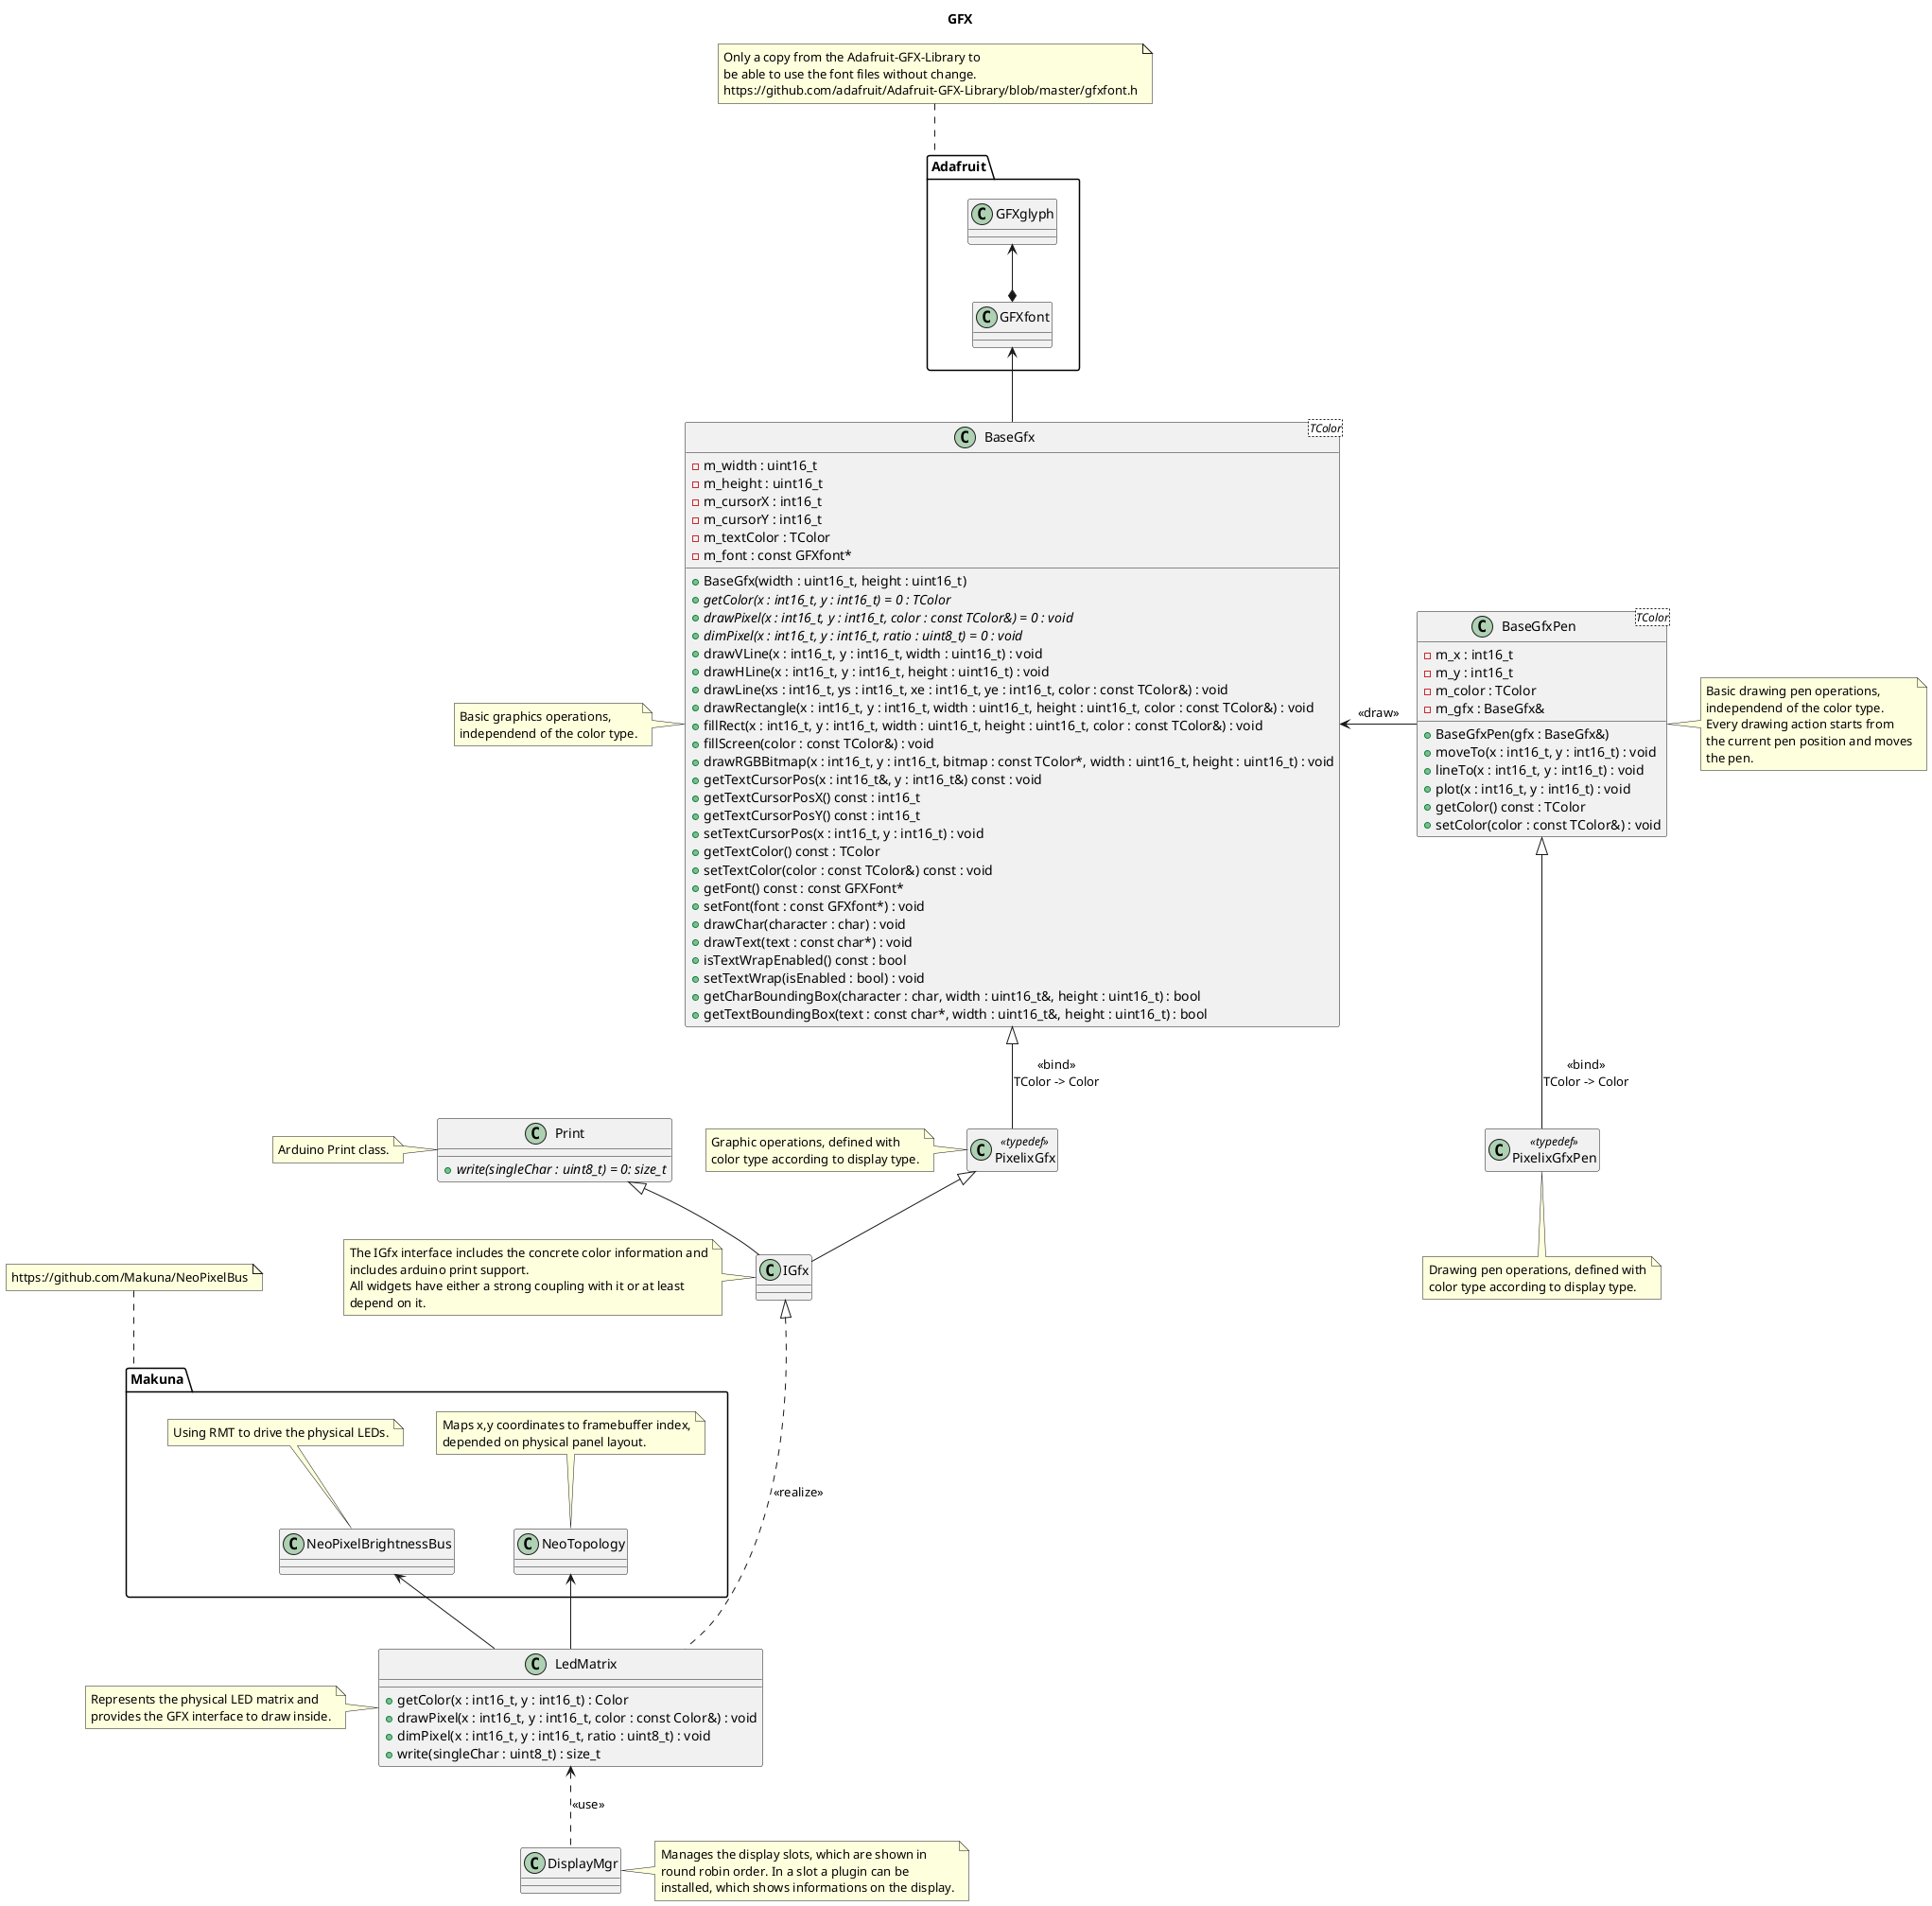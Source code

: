 @startuml

title GFX

package "Makuna" {
    class "NeoPixelBrightnessBus" as neoPixelBrightnessBus

    note top of neoPixelBrightnessBus
        Using RMT to drive the physical LEDs.
    end note

    class "NeoTopology" as neoTopology

    note top of neoTopology
        Maps x,y coordinates to framebuffer index,
        depended on physical panel layout.
    end note
}

note top of Makuna
    https://github.com/Makuna/NeoPixelBus
end note

package "Adafruit" {

    class "GFXglyph" as gfxGlyph
    class "GFXfont" as gfxFont

    gfxGlyph <--* gfxFont
}

note top of Adafruit
    Only a copy from the Adafruit-GFX-Library to
    be able to use the font files without change.
    https://github.com/adafruit/Adafruit-GFX-Library/blob/master/gfxfont.h
end note

class "BaseGfx<TColor>" as baseGfx {
    - m_width : uint16_t
    - m_height : uint16_t
    - m_cursorX : int16_t
    - m_cursorY : int16_t
    - m_textColor : TColor
    - m_font : const GFXfont*
    + BaseGfx(width : uint16_t, height : uint16_t)
    + {abstract} getColor(x : int16_t, y : int16_t) = 0 : TColor
    + {abstract} drawPixel(x : int16_t, y : int16_t, color : const TColor&) = 0 : void
    + {abstract} dimPixel(x : int16_t, y : int16_t, ratio : uint8_t) = 0 : void
    + drawVLine(x : int16_t, y : int16_t, width : uint16_t) : void
    + drawHLine(x : int16_t, y : int16_t, height : uint16_t) : void
    + drawLine(xs : int16_t, ys : int16_t, xe : int16_t, ye : int16_t, color : const TColor&) : void
    + drawRectangle(x : int16_t, y : int16_t, width : uint16_t, height : uint16_t, color : const TColor&) : void
    + fillRect(x : int16_t, y : int16_t, width : uint16_t, height : uint16_t, color : const TColor&) : void
    + fillScreen(color : const TColor&) : void
    + drawRGBBitmap(x : int16_t, y : int16_t, bitmap : const TColor*, width : uint16_t, height : uint16_t) : void
    + getTextCursorPos(x : int16_t&, y : int16_t&) const : void
    + getTextCursorPosX() const : int16_t
    + getTextCursorPosY() const : int16_t
    + setTextCursorPos(x : int16_t, y : int16_t) : void
    + getTextColor() const : TColor
    + setTextColor(color : const TColor&) const : void
    + getFont() const : const GFXFont*
    + setFont(font : const GFXfont*) : void
    + drawChar(character : char) : void
    + drawText(text : const char*) : void
    + isTextWrapEnabled() const : bool
    + setTextWrap(isEnabled : bool) : void
    + getCharBoundingBox(character : char, width : uint16_t&, height : uint16_t) : bool
    + getTextBoundingBox(text : const char*, width : uint16_t&, height : uint16_t) : bool
}

note left of baseGfx
    Basic graphics operations,
    independend of the color type.
end note

gfxFont <-- baseGfx

class "BaseGfxPen<TColor>" as baseGfxPen {
    - m_x : int16_t
    - m_y : int16_t
    - m_color : TColor
    - m_gfx : BaseGfx&
    + BaseGfxPen(gfx : BaseGfx&)
    + moveTo(x : int16_t, y : int16_t) : void
    + lineTo(x : int16_t, y : int16_t) : void
    + plot(x : int16_t, y : int16_t) : void
    + getColor() const : TColor
    + setColor(color : const TColor&) : void
}

note right of baseGfxPen
    Basic drawing pen operations,
    independend of the color type.
    Every drawing action starts from
    the current pen position and moves
    the pen.
end note

baseGfx <- baseGfxPen: <<draw>>

class PixelixGfx <<typedef>>
hide PixelixGfx members

note left of PixelixGfx
    Graphic operations, defined with
    color type according to display type.
end note

baseGfx <|-- PixelixGfx: <<bind>>\nTColor -> Color

class PixelixGfxPen <<typedef>>
hide PixelixGfxPen members

note bottom of PixelixGfxPen
    Drawing pen operations, defined with
    color type according to display type.
end note

baseGfxPen <|-- PixelixGfxPen: <<bind>>\nTColor -> Color

class "Print" as print {
    +{abstract} write(singleChar : uint8_t) = 0: size_t
}

note left of print
    Arduino Print class.
end note

class "IGfx" as igfx {
}

note left of igfx
    The IGfx interface includes the concrete color information and
    includes arduino print support.
    All widgets have either a strong coupling with it or at least
    depend on it.
end note

PixelixGfx <|-- igfx
print <|-- igfx

class "LedMatrix" as ledMatrix {
    + getColor(x : int16_t, y : int16_t) : Color
    + drawPixel(x : int16_t, y : int16_t, color : const Color&) : void
    + dimPixel(x : int16_t, y : int16_t, ratio : uint8_t) : void
    + write(singleChar : uint8_t) : size_t
}

note left of ledMatrix
    Represents the physical LED matrix and
    provides the GFX interface to draw inside.
end note

igfx <|.... ledMatrix: <<realize>>
neoPixelBrightnessBus <-- ledMatrix
neoTopology <-- ledMatrix

class "DisplayMgr" as displayMgr

note right of displayMgr
    Manages the display slots, which are shown in
    round robin order. In a slot a plugin can be
    installed, which shows informations on the display.
end note

ledMatrix <.. displayMgr: <<use>>

@enduml